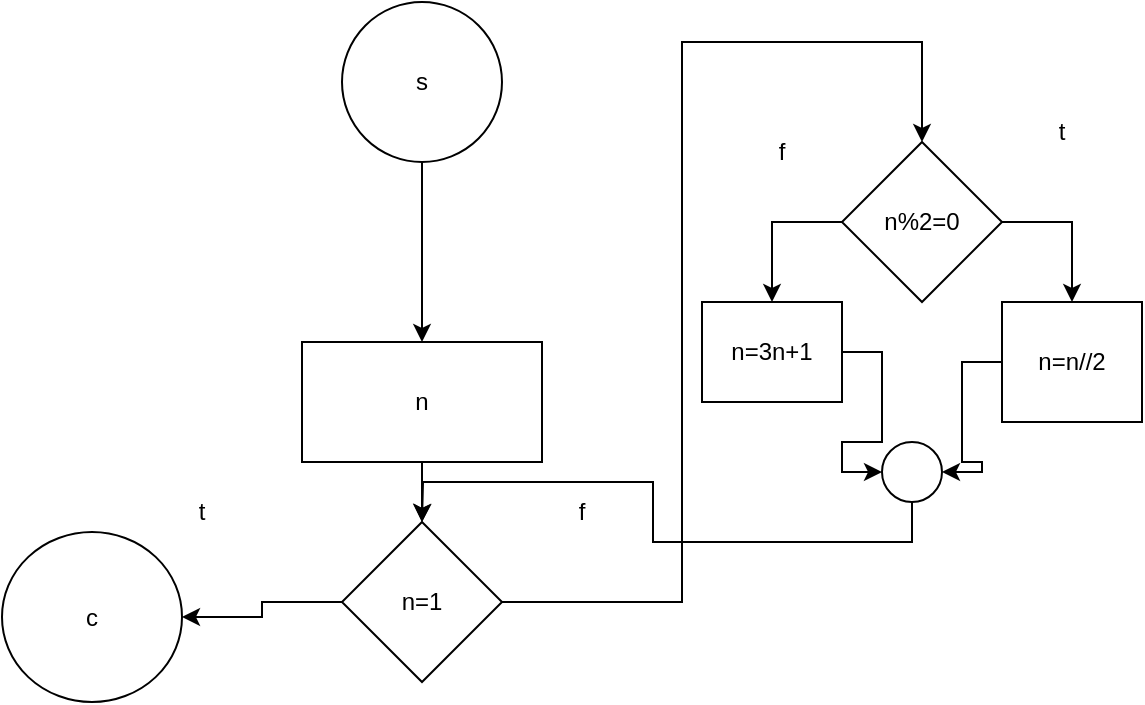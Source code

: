 <mxfile version="20.5.3" type="device"><diagram id="F30p9dptmYe8v7lT8xiN" name="Stránka-1"><mxGraphModel dx="1422" dy="794" grid="1" gridSize="10" guides="1" tooltips="1" connect="1" arrows="1" fold="1" page="1" pageScale="1" pageWidth="827" pageHeight="1169" math="0" shadow="0"><root><mxCell id="0"/><mxCell id="1" parent="0"/><mxCell id="sbqbBvmPpjmeBvfUzfxJ-3" value="" style="edgeStyle=orthogonalEdgeStyle;rounded=0;orthogonalLoop=1;jettySize=auto;html=1;" edge="1" parent="1" source="sbqbBvmPpjmeBvfUzfxJ-1" target="sbqbBvmPpjmeBvfUzfxJ-2"><mxGeometry relative="1" as="geometry"/></mxCell><mxCell id="sbqbBvmPpjmeBvfUzfxJ-1" value="s" style="ellipse;whiteSpace=wrap;html=1;aspect=fixed;" vertex="1" parent="1"><mxGeometry x="330" y="80" width="80" height="80" as="geometry"/></mxCell><mxCell id="sbqbBvmPpjmeBvfUzfxJ-20" style="edgeStyle=orthogonalEdgeStyle;rounded=0;orthogonalLoop=1;jettySize=auto;html=1;entryX=0.5;entryY=0;entryDx=0;entryDy=0;" edge="1" parent="1" source="sbqbBvmPpjmeBvfUzfxJ-2" target="sbqbBvmPpjmeBvfUzfxJ-4"><mxGeometry relative="1" as="geometry"/></mxCell><mxCell id="sbqbBvmPpjmeBvfUzfxJ-2" value="n" style="whiteSpace=wrap;html=1;" vertex="1" parent="1"><mxGeometry x="310" y="250" width="120" height="60" as="geometry"/></mxCell><mxCell id="sbqbBvmPpjmeBvfUzfxJ-8" style="edgeStyle=orthogonalEdgeStyle;rounded=0;orthogonalLoop=1;jettySize=auto;html=1;entryX=0.5;entryY=0;entryDx=0;entryDy=0;" edge="1" parent="1" source="sbqbBvmPpjmeBvfUzfxJ-4" target="sbqbBvmPpjmeBvfUzfxJ-9"><mxGeometry relative="1" as="geometry"><mxPoint x="510" y="230" as="targetPoint"/><Array as="points"><mxPoint x="500" y="380"/><mxPoint x="500" y="100"/><mxPoint x="620" y="100"/></Array></mxGeometry></mxCell><mxCell id="sbqbBvmPpjmeBvfUzfxJ-23" value="" style="edgeStyle=orthogonalEdgeStyle;rounded=0;orthogonalLoop=1;jettySize=auto;html=1;" edge="1" parent="1" source="sbqbBvmPpjmeBvfUzfxJ-4" target="sbqbBvmPpjmeBvfUzfxJ-22"><mxGeometry relative="1" as="geometry"/></mxCell><mxCell id="sbqbBvmPpjmeBvfUzfxJ-4" value="n=1" style="rhombus;whiteSpace=wrap;html=1;" vertex="1" parent="1"><mxGeometry x="330" y="340" width="80" height="80" as="geometry"/></mxCell><mxCell id="sbqbBvmPpjmeBvfUzfxJ-6" value="t" style="text;html=1;strokeColor=none;fillColor=none;align=center;verticalAlign=middle;whiteSpace=wrap;rounded=0;" vertex="1" parent="1"><mxGeometry x="230" y="320" width="60" height="30" as="geometry"/></mxCell><mxCell id="sbqbBvmPpjmeBvfUzfxJ-7" value="f" style="text;html=1;strokeColor=none;fillColor=none;align=center;verticalAlign=middle;whiteSpace=wrap;rounded=0;" vertex="1" parent="1"><mxGeometry x="420" y="320" width="60" height="30" as="geometry"/></mxCell><mxCell id="sbqbBvmPpjmeBvfUzfxJ-14" value="" style="edgeStyle=orthogonalEdgeStyle;rounded=0;orthogonalLoop=1;jettySize=auto;html=1;exitX=0;exitY=0.5;exitDx=0;exitDy=0;" edge="1" parent="1" source="sbqbBvmPpjmeBvfUzfxJ-9" target="sbqbBvmPpjmeBvfUzfxJ-13"><mxGeometry relative="1" as="geometry"><mxPoint x="620" y="220" as="sourcePoint"/></mxGeometry></mxCell><mxCell id="sbqbBvmPpjmeBvfUzfxJ-16" value="" style="edgeStyle=orthogonalEdgeStyle;rounded=0;orthogonalLoop=1;jettySize=auto;html=1;exitX=1;exitY=0.5;exitDx=0;exitDy=0;" edge="1" parent="1" source="sbqbBvmPpjmeBvfUzfxJ-9" target="sbqbBvmPpjmeBvfUzfxJ-15"><mxGeometry relative="1" as="geometry"/></mxCell><mxCell id="sbqbBvmPpjmeBvfUzfxJ-9" value="n%2=0" style="rhombus;whiteSpace=wrap;html=1;" vertex="1" parent="1"><mxGeometry x="580" y="150" width="80" height="80" as="geometry"/></mxCell><mxCell id="sbqbBvmPpjmeBvfUzfxJ-10" value="f" style="text;html=1;strokeColor=none;fillColor=none;align=center;verticalAlign=middle;whiteSpace=wrap;rounded=0;" vertex="1" parent="1"><mxGeometry x="520" y="140" width="60" height="30" as="geometry"/></mxCell><mxCell id="sbqbBvmPpjmeBvfUzfxJ-11" value="t" style="text;html=1;strokeColor=none;fillColor=none;align=center;verticalAlign=middle;whiteSpace=wrap;rounded=0;" vertex="1" parent="1"><mxGeometry x="660" y="130" width="60" height="30" as="geometry"/></mxCell><mxCell id="sbqbBvmPpjmeBvfUzfxJ-18" style="edgeStyle=orthogonalEdgeStyle;rounded=0;orthogonalLoop=1;jettySize=auto;html=1;entryX=0;entryY=0.5;entryDx=0;entryDy=0;" edge="1" parent="1" source="sbqbBvmPpjmeBvfUzfxJ-13" target="sbqbBvmPpjmeBvfUzfxJ-17"><mxGeometry relative="1" as="geometry"/></mxCell><mxCell id="sbqbBvmPpjmeBvfUzfxJ-13" value="n=3n+1" style="whiteSpace=wrap;html=1;" vertex="1" parent="1"><mxGeometry x="510" y="230" width="70" height="50" as="geometry"/></mxCell><mxCell id="sbqbBvmPpjmeBvfUzfxJ-19" style="edgeStyle=orthogonalEdgeStyle;rounded=0;orthogonalLoop=1;jettySize=auto;html=1;entryX=1;entryY=0.5;entryDx=0;entryDy=0;" edge="1" parent="1" source="sbqbBvmPpjmeBvfUzfxJ-15" target="sbqbBvmPpjmeBvfUzfxJ-17"><mxGeometry relative="1" as="geometry"/></mxCell><mxCell id="sbqbBvmPpjmeBvfUzfxJ-15" value="n=n//2" style="whiteSpace=wrap;html=1;" vertex="1" parent="1"><mxGeometry x="660" y="230" width="70" height="60" as="geometry"/></mxCell><mxCell id="sbqbBvmPpjmeBvfUzfxJ-21" style="edgeStyle=orthogonalEdgeStyle;rounded=0;orthogonalLoop=1;jettySize=auto;html=1;exitX=0.5;exitY=1;exitDx=0;exitDy=0;" edge="1" parent="1" source="sbqbBvmPpjmeBvfUzfxJ-17"><mxGeometry relative="1" as="geometry"><mxPoint x="370" y="340" as="targetPoint"/></mxGeometry></mxCell><mxCell id="sbqbBvmPpjmeBvfUzfxJ-17" value="" style="ellipse;whiteSpace=wrap;html=1;aspect=fixed;" vertex="1" parent="1"><mxGeometry x="600" y="300" width="30" height="30" as="geometry"/></mxCell><mxCell id="sbqbBvmPpjmeBvfUzfxJ-22" value="c" style="ellipse;whiteSpace=wrap;html=1;" vertex="1" parent="1"><mxGeometry x="160" y="345" width="90" height="85" as="geometry"/></mxCell></root></mxGraphModel></diagram></mxfile>